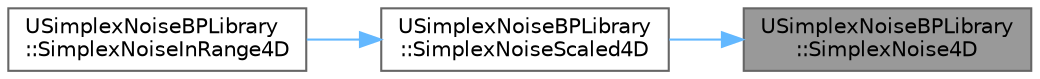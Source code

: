 digraph "USimplexNoiseBPLibrary::SimplexNoise4D"
{
 // LATEX_PDF_SIZE
  bgcolor="transparent";
  edge [fontname=Helvetica,fontsize=10,labelfontname=Helvetica,labelfontsize=10];
  node [fontname=Helvetica,fontsize=10,shape=box,height=0.2,width=0.4];
  rankdir="RL";
  Node1 [id="Node000001",label="USimplexNoiseBPLibrary\l::SimplexNoise4D",height=0.2,width=0.4,color="gray40", fillcolor="grey60", style="filled", fontcolor="black",tooltip=" "];
  Node1 -> Node2 [id="edge5_Node000001_Node000002",dir="back",color="steelblue1",style="solid",tooltip=" "];
  Node2 [id="Node000002",label="USimplexNoiseBPLibrary\l::SimplexNoiseScaled4D",height=0.2,width=0.4,color="grey40", fillcolor="white", style="filled",URL="$class_u_simplex_noise_b_p_library.html#aa3c22545b4d662cd8347f253732db5a7",tooltip=" "];
  Node2 -> Node3 [id="edge6_Node000002_Node000003",dir="back",color="steelblue1",style="solid",tooltip=" "];
  Node3 [id="Node000003",label="USimplexNoiseBPLibrary\l::SimplexNoiseInRange4D",height=0.2,width=0.4,color="grey40", fillcolor="white", style="filled",URL="$class_u_simplex_noise_b_p_library.html#a6703b3cbd3a2716f95f9cbb55950d76f",tooltip=" "];
}
